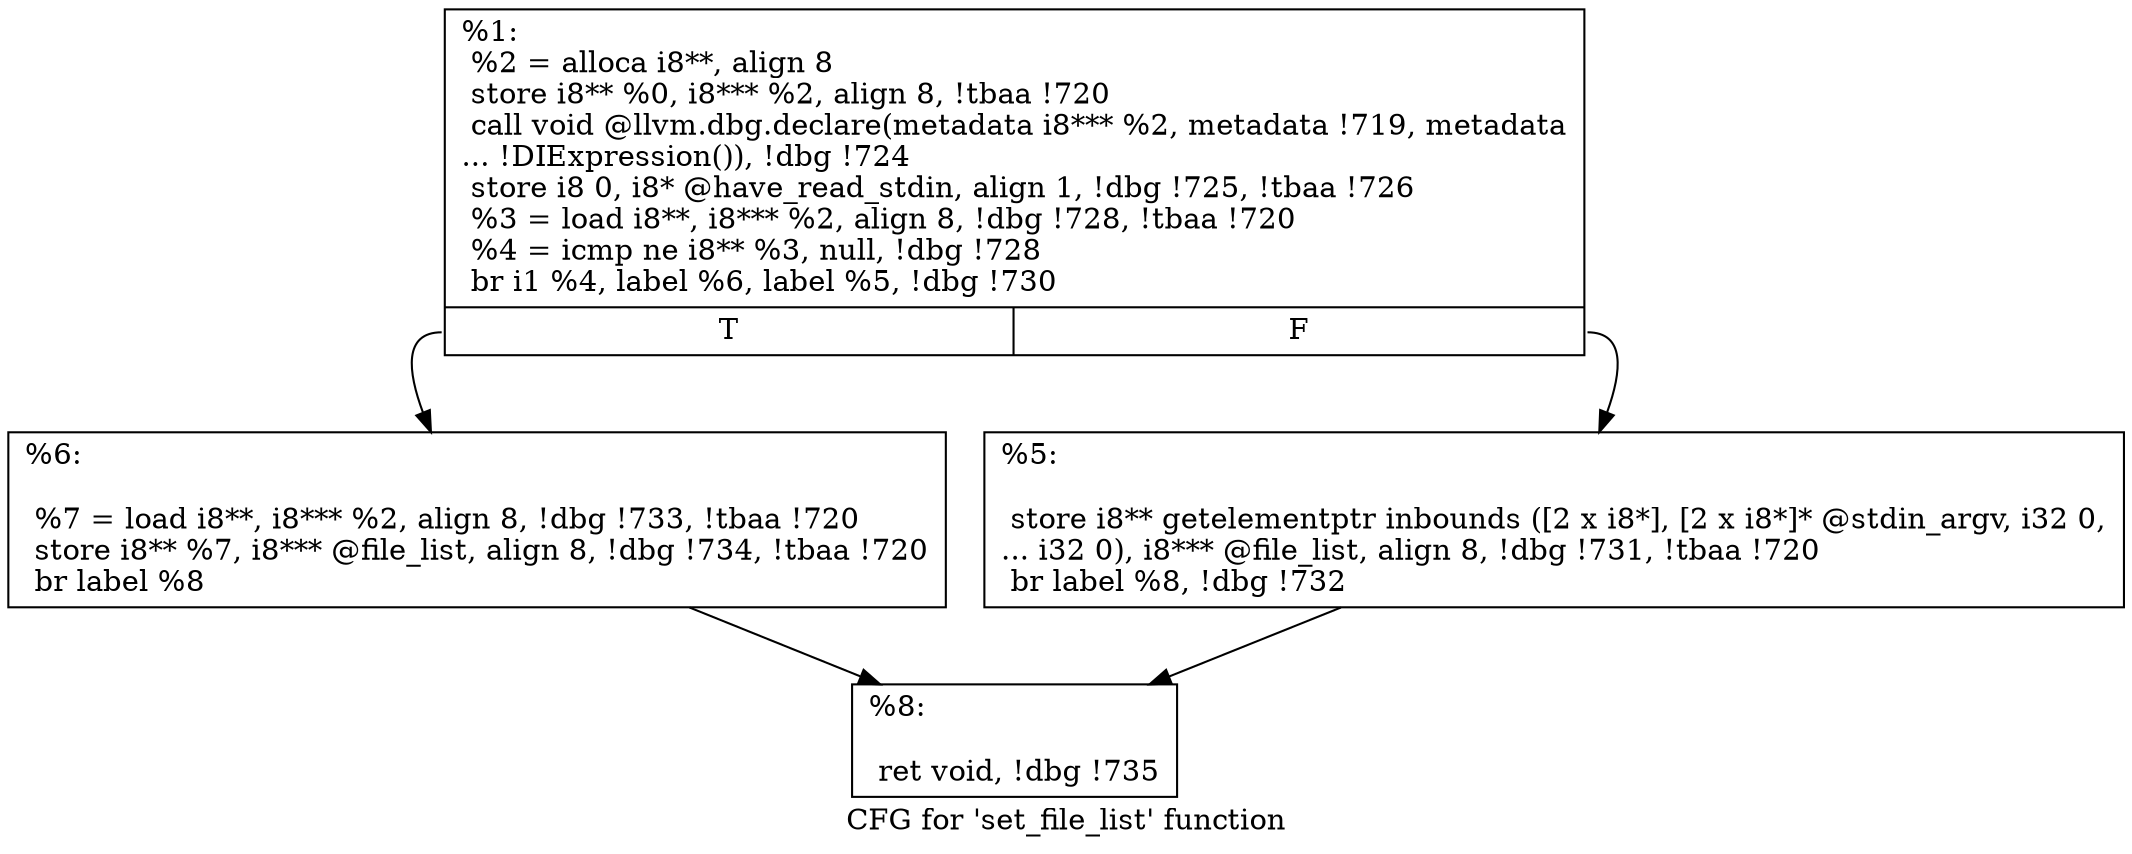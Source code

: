 digraph "CFG for 'set_file_list' function" {
	label="CFG for 'set_file_list' function";

	Node0x908e90 [shape=record,label="{%1:\l  %2 = alloca i8**, align 8\l  store i8** %0, i8*** %2, align 8, !tbaa !720\l  call void @llvm.dbg.declare(metadata i8*** %2, metadata !719, metadata\l... !DIExpression()), !dbg !724\l  store i8 0, i8* @have_read_stdin, align 1, !dbg !725, !tbaa !726\l  %3 = load i8**, i8*** %2, align 8, !dbg !728, !tbaa !720\l  %4 = icmp ne i8** %3, null, !dbg !728\l  br i1 %4, label %6, label %5, !dbg !730\l|{<s0>T|<s1>F}}"];
	Node0x908e90:s0 -> Node0x908f90;
	Node0x908e90:s1 -> Node0x908f40;
	Node0x908f40 [shape=record,label="{%5:\l\l  store i8** getelementptr inbounds ([2 x i8*], [2 x i8*]* @stdin_argv, i32 0,\l... i32 0), i8*** @file_list, align 8, !dbg !731, !tbaa !720\l  br label %8, !dbg !732\l}"];
	Node0x908f40 -> Node0x908fe0;
	Node0x908f90 [shape=record,label="{%6:\l\l  %7 = load i8**, i8*** %2, align 8, !dbg !733, !tbaa !720\l  store i8** %7, i8*** @file_list, align 8, !dbg !734, !tbaa !720\l  br label %8\l}"];
	Node0x908f90 -> Node0x908fe0;
	Node0x908fe0 [shape=record,label="{%8:\l\l  ret void, !dbg !735\l}"];
}
